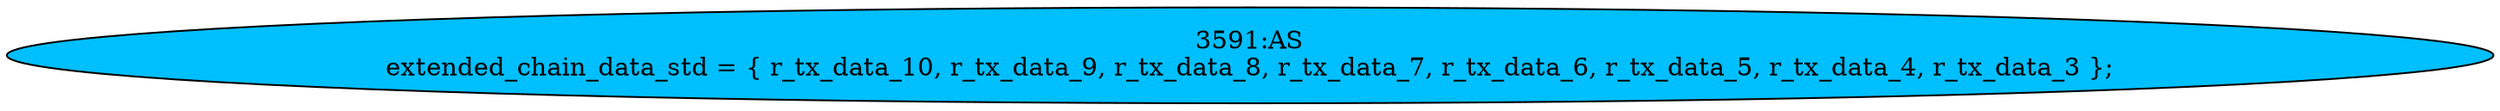 strict digraph "" {
	node [label="\N"];
	"3591:AS"	 [ast="<pyverilog.vparser.ast.Assign object at 0x7f44f6b2e610>",
		def_var="['extended_chain_data_std']",
		fillcolor=deepskyblue,
		label="3591:AS
extended_chain_data_std = { r_tx_data_10, r_tx_data_9, r_tx_data_8, r_tx_data_7, r_tx_data_6, r_tx_data_5, r_tx_data_4, \
r_tx_data_3 };",
		statements="[]",
		style=filled,
		typ=Assign,
		use_var="['r_tx_data_10', 'r_tx_data_9', 'r_tx_data_8', 'r_tx_data_7', 'r_tx_data_6', 'r_tx_data_5', 'r_tx_data_4', 'r_tx_data_3']"];
}
